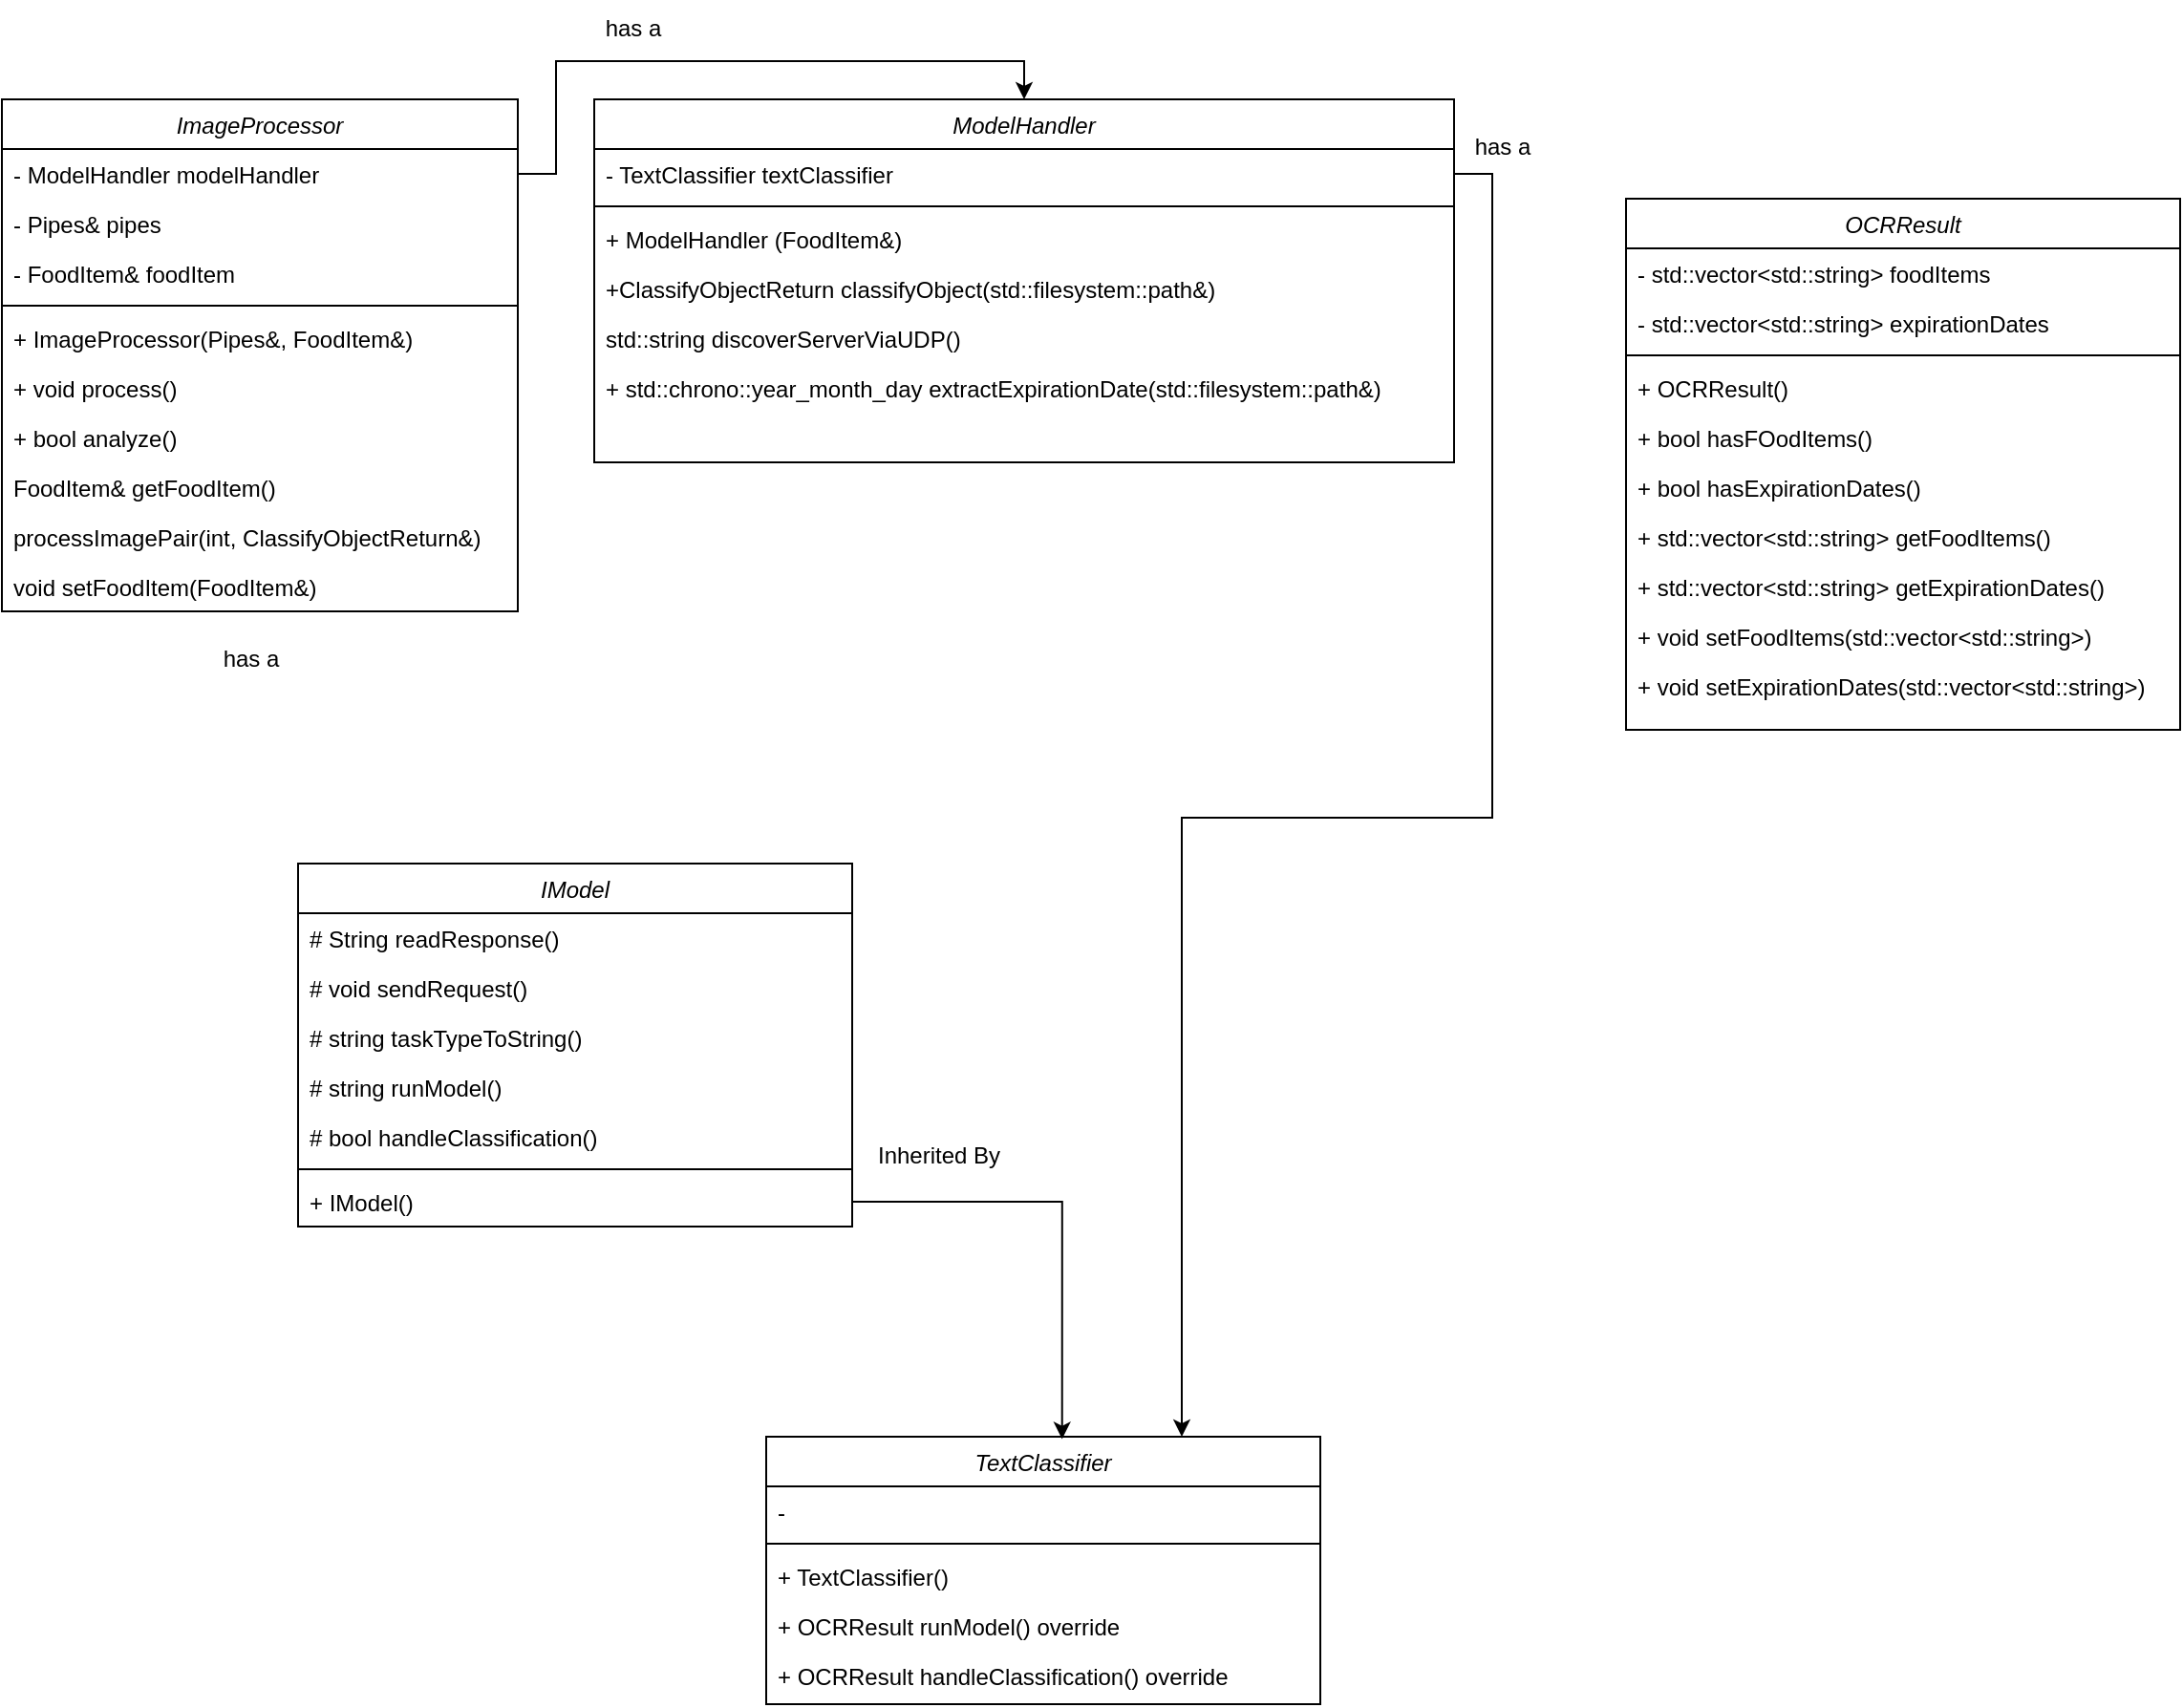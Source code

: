 <mxfile version="26.1.3">
  <diagram id="C5RBs43oDa-KdzZeNtuy" name="Page-1">
    <mxGraphModel dx="2037" dy="2236" grid="1" gridSize="10" guides="1" tooltips="1" connect="1" arrows="1" fold="1" page="1" pageScale="1" pageWidth="827" pageHeight="1169" math="0" shadow="0">
      <root>
        <mxCell id="WIyWlLk6GJQsqaUBKTNV-0" />
        <mxCell id="WIyWlLk6GJQsqaUBKTNV-1" parent="WIyWlLk6GJQsqaUBKTNV-0" />
        <mxCell id="zkfFHV4jXpPFQw0GAbJ--0" value="ImageProcessor" style="swimlane;fontStyle=2;align=center;verticalAlign=top;childLayout=stackLayout;horizontal=1;startSize=26;horizontalStack=0;resizeParent=1;resizeLast=0;collapsible=1;marginBottom=0;rounded=0;shadow=0;strokeWidth=1;" parent="WIyWlLk6GJQsqaUBKTNV-1" vertex="1">
          <mxGeometry x="120" y="30" width="270" height="268" as="geometry">
            <mxRectangle x="220" y="120" width="160" height="26" as="alternateBounds" />
          </mxGeometry>
        </mxCell>
        <mxCell id="zkfFHV4jXpPFQw0GAbJ--1" value="- ModelHandler modelHandler" style="text;align=left;verticalAlign=top;spacingLeft=4;spacingRight=4;overflow=hidden;rotatable=0;points=[[0,0.5],[1,0.5]];portConstraint=eastwest;" parent="zkfFHV4jXpPFQw0GAbJ--0" vertex="1">
          <mxGeometry y="26" width="270" height="26" as="geometry" />
        </mxCell>
        <mxCell id="zkfFHV4jXpPFQw0GAbJ--2" value="- Pipes&amp; pipes" style="text;align=left;verticalAlign=top;spacingLeft=4;spacingRight=4;overflow=hidden;rotatable=0;points=[[0,0.5],[1,0.5]];portConstraint=eastwest;rounded=0;shadow=0;html=0;" parent="zkfFHV4jXpPFQw0GAbJ--0" vertex="1">
          <mxGeometry y="52" width="270" height="26" as="geometry" />
        </mxCell>
        <mxCell id="zkfFHV4jXpPFQw0GAbJ--3" value="- FoodItem&amp; foodItem" style="text;align=left;verticalAlign=top;spacingLeft=4;spacingRight=4;overflow=hidden;rotatable=0;points=[[0,0.5],[1,0.5]];portConstraint=eastwest;rounded=0;shadow=0;html=0;" parent="zkfFHV4jXpPFQw0GAbJ--0" vertex="1">
          <mxGeometry y="78" width="270" height="26" as="geometry" />
        </mxCell>
        <mxCell id="zkfFHV4jXpPFQw0GAbJ--4" value="" style="line;html=1;strokeWidth=1;align=left;verticalAlign=middle;spacingTop=-1;spacingLeft=3;spacingRight=3;rotatable=0;labelPosition=right;points=[];portConstraint=eastwest;" parent="zkfFHV4jXpPFQw0GAbJ--0" vertex="1">
          <mxGeometry y="104" width="270" height="8" as="geometry" />
        </mxCell>
        <mxCell id="IjfdBKLUIZ9b7VgdfdgF-4" value="+ ImageProcessor(Pipes&amp;, FoodItem&amp;)" style="text;align=left;verticalAlign=top;spacingLeft=4;spacingRight=4;overflow=hidden;rotatable=0;points=[[0,0.5],[1,0.5]];portConstraint=eastwest;" parent="zkfFHV4jXpPFQw0GAbJ--0" vertex="1">
          <mxGeometry y="112" width="270" height="26" as="geometry" />
        </mxCell>
        <mxCell id="zkfFHV4jXpPFQw0GAbJ--5" value="+ void process()" style="text;align=left;verticalAlign=top;spacingLeft=4;spacingRight=4;overflow=hidden;rotatable=0;points=[[0,0.5],[1,0.5]];portConstraint=eastwest;" parent="zkfFHV4jXpPFQw0GAbJ--0" vertex="1">
          <mxGeometry y="138" width="270" height="26" as="geometry" />
        </mxCell>
        <mxCell id="IjfdBKLUIZ9b7VgdfdgF-1" value="+ bool analyze()" style="text;align=left;verticalAlign=top;spacingLeft=4;spacingRight=4;overflow=hidden;rotatable=0;points=[[0,0.5],[1,0.5]];portConstraint=eastwest;" parent="zkfFHV4jXpPFQw0GAbJ--0" vertex="1">
          <mxGeometry y="164" width="270" height="26" as="geometry" />
        </mxCell>
        <mxCell id="IjfdBKLUIZ9b7VgdfdgF-3" value="FoodItem&amp; getFoodItem()" style="text;align=left;verticalAlign=top;spacingLeft=4;spacingRight=4;overflow=hidden;rotatable=0;points=[[0,0.5],[1,0.5]];portConstraint=eastwest;" parent="zkfFHV4jXpPFQw0GAbJ--0" vertex="1">
          <mxGeometry y="190" width="270" height="26" as="geometry" />
        </mxCell>
        <mxCell id="K2-XP-8A445BG--eLX9m-0" value="processImagePair(int, ClassifyObjectReturn&amp;)" style="text;align=left;verticalAlign=top;spacingLeft=4;spacingRight=4;overflow=hidden;rotatable=0;points=[[0,0.5],[1,0.5]];portConstraint=eastwest;" vertex="1" parent="zkfFHV4jXpPFQw0GAbJ--0">
          <mxGeometry y="216" width="270" height="26" as="geometry" />
        </mxCell>
        <mxCell id="IjfdBKLUIZ9b7VgdfdgF-5" value="ModelHandler" style="swimlane;fontStyle=2;align=center;verticalAlign=top;childLayout=stackLayout;horizontal=1;startSize=26;horizontalStack=0;resizeParent=1;resizeLast=0;collapsible=1;marginBottom=0;rounded=0;shadow=0;strokeWidth=1;" parent="WIyWlLk6GJQsqaUBKTNV-1" vertex="1">
          <mxGeometry x="430" y="30" width="450" height="190" as="geometry">
            <mxRectangle x="220" y="120" width="160" height="26" as="alternateBounds" />
          </mxGeometry>
        </mxCell>
        <mxCell id="IjfdBKLUIZ9b7VgdfdgF-7" value="- TextClassifier textClassifier" style="text;align=left;verticalAlign=top;spacingLeft=4;spacingRight=4;overflow=hidden;rotatable=0;points=[[0,0.5],[1,0.5]];portConstraint=eastwest;rounded=0;shadow=0;html=0;" parent="IjfdBKLUIZ9b7VgdfdgF-5" vertex="1">
          <mxGeometry y="26" width="450" height="26" as="geometry" />
        </mxCell>
        <mxCell id="IjfdBKLUIZ9b7VgdfdgF-9" value="" style="line;html=1;strokeWidth=1;align=left;verticalAlign=middle;spacingTop=-1;spacingLeft=3;spacingRight=3;rotatable=0;labelPosition=right;points=[];portConstraint=eastwest;" parent="IjfdBKLUIZ9b7VgdfdgF-5" vertex="1">
          <mxGeometry y="52" width="450" height="8" as="geometry" />
        </mxCell>
        <mxCell id="IjfdBKLUIZ9b7VgdfdgF-10" value="+ ModelHandler (FoodItem&amp;)" style="text;align=left;verticalAlign=top;spacingLeft=4;spacingRight=4;overflow=hidden;rotatable=0;points=[[0,0.5],[1,0.5]];portConstraint=eastwest;" parent="IjfdBKLUIZ9b7VgdfdgF-5" vertex="1">
          <mxGeometry y="60" width="450" height="26" as="geometry" />
        </mxCell>
        <mxCell id="IjfdBKLUIZ9b7VgdfdgF-11" value="+ClassifyObjectReturn classifyObject(std::filesystem::path&amp;)" style="text;align=left;verticalAlign=top;spacingLeft=4;spacingRight=4;overflow=hidden;rotatable=0;points=[[0,0.5],[1,0.5]];portConstraint=eastwest;" parent="IjfdBKLUIZ9b7VgdfdgF-5" vertex="1">
          <mxGeometry y="86" width="450" height="26" as="geometry" />
        </mxCell>
        <mxCell id="K2-XP-8A445BG--eLX9m-2" value="std::string discoverServerViaUDP()" style="text;align=left;verticalAlign=top;spacingLeft=4;spacingRight=4;overflow=hidden;rotatable=0;points=[[0,0.5],[1,0.5]];portConstraint=eastwest;" vertex="1" parent="IjfdBKLUIZ9b7VgdfdgF-5">
          <mxGeometry y="112" width="450" height="26" as="geometry" />
        </mxCell>
        <mxCell id="IjfdBKLUIZ9b7VgdfdgF-12" value="+ std::chrono::year_month_day extractExpirationDate(std::filesystem::path&amp;)" style="text;align=left;verticalAlign=top;spacingLeft=4;spacingRight=4;overflow=hidden;rotatable=0;points=[[0,0.5],[1,0.5]];portConstraint=eastwest;" parent="IjfdBKLUIZ9b7VgdfdgF-5" vertex="1">
          <mxGeometry y="138" width="450" height="26" as="geometry" />
        </mxCell>
        <mxCell id="IjfdBKLUIZ9b7VgdfdgF-15" style="edgeStyle=orthogonalEdgeStyle;rounded=0;orthogonalLoop=1;jettySize=auto;html=1;entryX=0;entryY=0.5;entryDx=0;entryDy=0;" parent="WIyWlLk6GJQsqaUBKTNV-1" source="zkfFHV4jXpPFQw0GAbJ--1" edge="1">
          <mxGeometry relative="1" as="geometry" />
        </mxCell>
        <mxCell id="IjfdBKLUIZ9b7VgdfdgF-24" value="TextClassifier" style="swimlane;fontStyle=2;align=center;verticalAlign=top;childLayout=stackLayout;horizontal=1;startSize=26;horizontalStack=0;resizeParent=1;resizeLast=0;collapsible=1;marginBottom=0;rounded=0;shadow=0;strokeWidth=1;" parent="WIyWlLk6GJQsqaUBKTNV-1" vertex="1">
          <mxGeometry x="520" y="730" width="290" height="140" as="geometry">
            <mxRectangle x="220" y="120" width="160" height="26" as="alternateBounds" />
          </mxGeometry>
        </mxCell>
        <mxCell id="IjfdBKLUIZ9b7VgdfdgF-25" value="-" style="text;align=left;verticalAlign=top;spacingLeft=4;spacingRight=4;overflow=hidden;rotatable=0;points=[[0,0.5],[1,0.5]];portConstraint=eastwest;" parent="IjfdBKLUIZ9b7VgdfdgF-24" vertex="1">
          <mxGeometry y="26" width="290" height="26" as="geometry" />
        </mxCell>
        <mxCell id="IjfdBKLUIZ9b7VgdfdgF-27" value="" style="line;html=1;strokeWidth=1;align=left;verticalAlign=middle;spacingTop=-1;spacingLeft=3;spacingRight=3;rotatable=0;labelPosition=right;points=[];portConstraint=eastwest;" parent="IjfdBKLUIZ9b7VgdfdgF-24" vertex="1">
          <mxGeometry y="52" width="290" height="8" as="geometry" />
        </mxCell>
        <mxCell id="IjfdBKLUIZ9b7VgdfdgF-28" value="+ TextClassifier()" style="text;align=left;verticalAlign=top;spacingLeft=4;spacingRight=4;overflow=hidden;rotatable=0;points=[[0,0.5],[1,0.5]];portConstraint=eastwest;" parent="IjfdBKLUIZ9b7VgdfdgF-24" vertex="1">
          <mxGeometry y="60" width="290" height="26" as="geometry" />
        </mxCell>
        <mxCell id="IjfdBKLUIZ9b7VgdfdgF-29" value="+ OCRResult runModel() override" style="text;align=left;verticalAlign=top;spacingLeft=4;spacingRight=4;overflow=hidden;rotatable=0;points=[[0,0.5],[1,0.5]];portConstraint=eastwest;" parent="IjfdBKLUIZ9b7VgdfdgF-24" vertex="1">
          <mxGeometry y="86" width="290" height="26" as="geometry" />
        </mxCell>
        <mxCell id="IjfdBKLUIZ9b7VgdfdgF-30" value="+ OCRResult handleClassification() override" style="text;align=left;verticalAlign=top;spacingLeft=4;spacingRight=4;overflow=hidden;rotatable=0;points=[[0,0.5],[1,0.5]];portConstraint=eastwest;" parent="IjfdBKLUIZ9b7VgdfdgF-24" vertex="1">
          <mxGeometry y="112" width="290" height="26" as="geometry" />
        </mxCell>
        <mxCell id="IjfdBKLUIZ9b7VgdfdgF-31" value="IModel" style="swimlane;fontStyle=2;align=center;verticalAlign=top;childLayout=stackLayout;horizontal=1;startSize=26;horizontalStack=0;resizeParent=1;resizeLast=0;collapsible=1;marginBottom=0;rounded=0;shadow=0;strokeWidth=1;" parent="WIyWlLk6GJQsqaUBKTNV-1" vertex="1">
          <mxGeometry x="275" y="430" width="290" height="190" as="geometry">
            <mxRectangle x="220" y="120" width="160" height="26" as="alternateBounds" />
          </mxGeometry>
        </mxCell>
        <mxCell id="IjfdBKLUIZ9b7VgdfdgF-32" value="# String readResponse()" style="text;align=left;verticalAlign=top;spacingLeft=4;spacingRight=4;overflow=hidden;rotatable=0;points=[[0,0.5],[1,0.5]];portConstraint=eastwest;" parent="IjfdBKLUIZ9b7VgdfdgF-31" vertex="1">
          <mxGeometry y="26" width="290" height="26" as="geometry" />
        </mxCell>
        <mxCell id="o1sSPJmkzinJaNMtt3Im-2" value="# void sendRequest()" style="text;align=left;verticalAlign=top;spacingLeft=4;spacingRight=4;overflow=hidden;rotatable=0;points=[[0,0.5],[1,0.5]];portConstraint=eastwest;" parent="IjfdBKLUIZ9b7VgdfdgF-31" vertex="1">
          <mxGeometry y="52" width="290" height="26" as="geometry" />
        </mxCell>
        <mxCell id="o1sSPJmkzinJaNMtt3Im-1" value="# string taskTypeToString()" style="text;align=left;verticalAlign=top;spacingLeft=4;spacingRight=4;overflow=hidden;rotatable=0;points=[[0,0.5],[1,0.5]];portConstraint=eastwest;" parent="IjfdBKLUIZ9b7VgdfdgF-31" vertex="1">
          <mxGeometry y="78" width="290" height="26" as="geometry" />
        </mxCell>
        <mxCell id="o1sSPJmkzinJaNMtt3Im-0" value="# string runModel()" style="text;align=left;verticalAlign=top;spacingLeft=4;spacingRight=4;overflow=hidden;rotatable=0;points=[[0,0.5],[1,0.5]];portConstraint=eastwest;" parent="IjfdBKLUIZ9b7VgdfdgF-31" vertex="1">
          <mxGeometry y="104" width="290" height="26" as="geometry" />
        </mxCell>
        <mxCell id="IjfdBKLUIZ9b7VgdfdgF-33" value="# bool handleClassification()" style="text;align=left;verticalAlign=top;spacingLeft=4;spacingRight=4;overflow=hidden;rotatable=0;points=[[0,0.5],[1,0.5]];portConstraint=eastwest;rounded=0;shadow=0;html=0;" parent="IjfdBKLUIZ9b7VgdfdgF-31" vertex="1">
          <mxGeometry y="130" width="290" height="26" as="geometry" />
        </mxCell>
        <mxCell id="IjfdBKLUIZ9b7VgdfdgF-34" value="" style="line;html=1;strokeWidth=1;align=left;verticalAlign=middle;spacingTop=-1;spacingLeft=3;spacingRight=3;rotatable=0;labelPosition=right;points=[];portConstraint=eastwest;" parent="IjfdBKLUIZ9b7VgdfdgF-31" vertex="1">
          <mxGeometry y="156" width="290" height="8" as="geometry" />
        </mxCell>
        <mxCell id="IjfdBKLUIZ9b7VgdfdgF-35" value="+ IModel()" style="text;align=left;verticalAlign=top;spacingLeft=4;spacingRight=4;overflow=hidden;rotatable=0;points=[[0,0.5],[1,0.5]];portConstraint=eastwest;" parent="IjfdBKLUIZ9b7VgdfdgF-31" vertex="1">
          <mxGeometry y="164" width="290" height="26" as="geometry" />
        </mxCell>
        <mxCell id="o1sSPJmkzinJaNMtt3Im-5" style="edgeStyle=orthogonalEdgeStyle;rounded=0;orthogonalLoop=1;jettySize=auto;html=1;entryX=0.534;entryY=0.009;entryDx=0;entryDy=0;entryPerimeter=0;" parent="WIyWlLk6GJQsqaUBKTNV-1" source="IjfdBKLUIZ9b7VgdfdgF-35" target="IjfdBKLUIZ9b7VgdfdgF-24" edge="1">
          <mxGeometry relative="1" as="geometry" />
        </mxCell>
        <mxCell id="o1sSPJmkzinJaNMtt3Im-6" value="Inherited By" style="text;html=1;align=center;verticalAlign=middle;resizable=0;points=[];autosize=1;strokeColor=none;fillColor=none;" parent="WIyWlLk6GJQsqaUBKTNV-1" vertex="1">
          <mxGeometry x="565" y="568" width="90" height="30" as="geometry" />
        </mxCell>
        <mxCell id="o1sSPJmkzinJaNMtt3Im-13" style="edgeStyle=orthogonalEdgeStyle;rounded=0;orthogonalLoop=1;jettySize=auto;html=1;entryX=0.5;entryY=0;entryDx=0;entryDy=0;" parent="WIyWlLk6GJQsqaUBKTNV-1" source="zkfFHV4jXpPFQw0GAbJ--1" target="IjfdBKLUIZ9b7VgdfdgF-5" edge="1">
          <mxGeometry relative="1" as="geometry" />
        </mxCell>
        <mxCell id="o1sSPJmkzinJaNMtt3Im-14" value="has a" style="text;html=1;align=center;verticalAlign=middle;resizable=0;points=[];autosize=1;strokeColor=none;fillColor=none;" parent="WIyWlLk6GJQsqaUBKTNV-1" vertex="1">
          <mxGeometry x="425" y="-22" width="50" height="30" as="geometry" />
        </mxCell>
        <mxCell id="o1sSPJmkzinJaNMtt3Im-15" value="has a" style="text;html=1;align=center;verticalAlign=middle;resizable=0;points=[];autosize=1;strokeColor=none;fillColor=none;" parent="WIyWlLk6GJQsqaUBKTNV-1" vertex="1">
          <mxGeometry x="225" y="308" width="50" height="30" as="geometry" />
        </mxCell>
        <mxCell id="o1sSPJmkzinJaNMtt3Im-16" style="edgeStyle=orthogonalEdgeStyle;rounded=0;orthogonalLoop=1;jettySize=auto;html=1;entryX=0.75;entryY=0;entryDx=0;entryDy=0;" parent="WIyWlLk6GJQsqaUBKTNV-1" source="IjfdBKLUIZ9b7VgdfdgF-7" target="IjfdBKLUIZ9b7VgdfdgF-24" edge="1">
          <mxGeometry relative="1" as="geometry" />
        </mxCell>
        <mxCell id="o1sSPJmkzinJaNMtt3Im-17" value="has a" style="text;html=1;align=center;verticalAlign=middle;resizable=0;points=[];autosize=1;strokeColor=none;fillColor=none;" parent="WIyWlLk6GJQsqaUBKTNV-1" vertex="1">
          <mxGeometry x="880" y="40" width="50" height="30" as="geometry" />
        </mxCell>
        <mxCell id="K2-XP-8A445BG--eLX9m-1" value="void setFoodItem(FoodItem&amp;)" style="text;align=left;verticalAlign=top;spacingLeft=4;spacingRight=4;overflow=hidden;rotatable=0;points=[[0,0.5],[1,0.5]];portConstraint=eastwest;" vertex="1" parent="WIyWlLk6GJQsqaUBKTNV-1">
          <mxGeometry x="120" y="272" width="230" height="26" as="geometry" />
        </mxCell>
        <mxCell id="K2-XP-8A445BG--eLX9m-3" value="OCRResult" style="swimlane;fontStyle=2;align=center;verticalAlign=top;childLayout=stackLayout;horizontal=1;startSize=26;horizontalStack=0;resizeParent=1;resizeLast=0;collapsible=1;marginBottom=0;rounded=0;shadow=0;strokeWidth=1;" vertex="1" parent="WIyWlLk6GJQsqaUBKTNV-1">
          <mxGeometry x="970" y="82" width="290" height="278" as="geometry">
            <mxRectangle x="220" y="120" width="160" height="26" as="alternateBounds" />
          </mxGeometry>
        </mxCell>
        <mxCell id="K2-XP-8A445BG--eLX9m-4" value="- std::vector&lt;std::string&gt; foodItems" style="text;align=left;verticalAlign=top;spacingLeft=4;spacingRight=4;overflow=hidden;rotatable=0;points=[[0,0.5],[1,0.5]];portConstraint=eastwest;" vertex="1" parent="K2-XP-8A445BG--eLX9m-3">
          <mxGeometry y="26" width="290" height="26" as="geometry" />
        </mxCell>
        <mxCell id="K2-XP-8A445BG--eLX9m-5" value="- std::vector&lt;std::string&gt; expirationDates" style="text;align=left;verticalAlign=top;spacingLeft=4;spacingRight=4;overflow=hidden;rotatable=0;points=[[0,0.5],[1,0.5]];portConstraint=eastwest;" vertex="1" parent="K2-XP-8A445BG--eLX9m-3">
          <mxGeometry y="52" width="290" height="26" as="geometry" />
        </mxCell>
        <mxCell id="K2-XP-8A445BG--eLX9m-9" value="" style="line;html=1;strokeWidth=1;align=left;verticalAlign=middle;spacingTop=-1;spacingLeft=3;spacingRight=3;rotatable=0;labelPosition=right;points=[];portConstraint=eastwest;" vertex="1" parent="K2-XP-8A445BG--eLX9m-3">
          <mxGeometry y="78" width="290" height="8" as="geometry" />
        </mxCell>
        <mxCell id="K2-XP-8A445BG--eLX9m-10" value="+ OCRResult()" style="text;align=left;verticalAlign=top;spacingLeft=4;spacingRight=4;overflow=hidden;rotatable=0;points=[[0,0.5],[1,0.5]];portConstraint=eastwest;" vertex="1" parent="K2-XP-8A445BG--eLX9m-3">
          <mxGeometry y="86" width="290" height="26" as="geometry" />
        </mxCell>
        <mxCell id="K2-XP-8A445BG--eLX9m-16" value="+ bool hasFOodItems()" style="text;align=left;verticalAlign=top;spacingLeft=4;spacingRight=4;overflow=hidden;rotatable=0;points=[[0,0.5],[1,0.5]];portConstraint=eastwest;" vertex="1" parent="K2-XP-8A445BG--eLX9m-3">
          <mxGeometry y="112" width="290" height="26" as="geometry" />
        </mxCell>
        <mxCell id="K2-XP-8A445BG--eLX9m-15" value="+ bool hasExpirationDates()" style="text;align=left;verticalAlign=top;spacingLeft=4;spacingRight=4;overflow=hidden;rotatable=0;points=[[0,0.5],[1,0.5]];portConstraint=eastwest;" vertex="1" parent="K2-XP-8A445BG--eLX9m-3">
          <mxGeometry y="138" width="290" height="26" as="geometry" />
        </mxCell>
        <mxCell id="K2-XP-8A445BG--eLX9m-14" value="+ std::vector&lt;std::string&gt; getFoodItems()" style="text;align=left;verticalAlign=top;spacingLeft=4;spacingRight=4;overflow=hidden;rotatable=0;points=[[0,0.5],[1,0.5]];portConstraint=eastwest;" vertex="1" parent="K2-XP-8A445BG--eLX9m-3">
          <mxGeometry y="164" width="290" height="26" as="geometry" />
        </mxCell>
        <mxCell id="K2-XP-8A445BG--eLX9m-13" value="+ std::vector&lt;std::string&gt; getExpirationDates()" style="text;align=left;verticalAlign=top;spacingLeft=4;spacingRight=4;overflow=hidden;rotatable=0;points=[[0,0.5],[1,0.5]];portConstraint=eastwest;" vertex="1" parent="K2-XP-8A445BG--eLX9m-3">
          <mxGeometry y="190" width="290" height="26" as="geometry" />
        </mxCell>
        <mxCell id="K2-XP-8A445BG--eLX9m-12" value="+ void setFoodItems(std::vector&lt;std::string&gt;)" style="text;align=left;verticalAlign=top;spacingLeft=4;spacingRight=4;overflow=hidden;rotatable=0;points=[[0,0.5],[1,0.5]];portConstraint=eastwest;" vertex="1" parent="K2-XP-8A445BG--eLX9m-3">
          <mxGeometry y="216" width="290" height="26" as="geometry" />
        </mxCell>
        <mxCell id="K2-XP-8A445BG--eLX9m-11" value="+ void setExpirationDates(std::vector&lt;std::string&gt;)" style="text;align=left;verticalAlign=top;spacingLeft=4;spacingRight=4;overflow=hidden;rotatable=0;points=[[0,0.5],[1,0.5]];portConstraint=eastwest;" vertex="1" parent="K2-XP-8A445BG--eLX9m-3">
          <mxGeometry y="242" width="290" height="26" as="geometry" />
        </mxCell>
      </root>
    </mxGraphModel>
  </diagram>
</mxfile>
